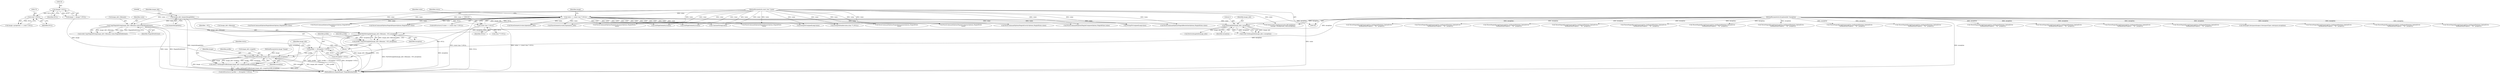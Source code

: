 digraph "0_ImageMagick_b61d35eaccc0a7ddeff8a1c3abfcd0a43ccf210b@pointer" {
"1001013" [label="(Call,FileToStringInfo(image_info->filename,~0UL,exception))"];
"1000999" [label="(Call,CopyMagickString(image_info->filename,value,MagickPathExtent))"];
"1000190" [label="(Call,value == (const char *) NULL)"];
"1000141" [label="(MethodParameterIn,const char *value)"];
"1000192" [label="(Call,(const char *) NULL)"];
"1000178" [label="(Call,(void *) NULL)"];
"1000149" [label="(Call,(Image *) NULL)"];
"1001007" [label="(Call,SetImageInfo(image_info,1,exception))"];
"1000994" [label="(Call,image_info=AcquireImageInfo())"];
"1000142" [label="(MethodParameterIn,ExceptionInfo *exception)"];
"1001011" [label="(Call,profile=FileToStringInfo(image_info->filename,~0UL,exception))"];
"1001020" [label="(Call,profile != (StringInfo *) NULL)"];
"1001027" [label="(Call,SetImageProfile(image,image_info->magick,profile,exception))"];
"1001025" [label="(Call,status=SetImageProfile(image,image_info->magick,profile,exception))"];
"1001013" [label="(Call,FileToStringInfo(image_info->filename,~0UL,exception))"];
"1001017" [label="(Identifier,~0UL)"];
"1001103" [label="(Call,ThrowMagickException(exception,GetMagickModule(),OptionError,\n            \"SetReadOnlyProperty\",\"`%s'\",property))"];
"1001027" [label="(Call,SetImageProfile(image,image_info->magick,profile,exception))"];
"1000386" [label="(Call,ParseGeometry(value,&geometry_info))"];
"1000257" [label="(Call,QueryColorCompliance(value,AllCompliance,\n               &image->background_color,exception))"];
"1000997" [label="(Call,(void) CopyMagickString(image_info->filename,value,MagickPathExtent))"];
"1000615" [label="(Call,ThrowMagickException(exception,GetMagickModule(),OptionError,\n            \"SetReadOnlyProperty\",\"`%s'\",property))"];
"1001003" [label="(Identifier,value)"];
"1000927" [label="(Call,ThrowMagickException(exception,GetMagickModule(),OptionError,\n            \"SetReadOnlyProperty\",\"`%s'\",property))"];
"1000994" [label="(Call,image_info=AcquireImageInfo())"];
"1001008" [label="(Identifier,image_info)"];
"1000139" [label="(MethodParameterIn,Image *image)"];
"1001014" [label="(Call,image_info->filename)"];
"1000497" [label="(Call,ThrowMagickException(exception,GetMagickModule(),OptionError,\n            \"SetReadOnlyProperty\",\"`%s'\",property))"];
"1001007" [label="(Call,SetImageInfo(image_info,1,exception))"];
"1000180" [label="(Identifier,NULL)"];
"1000297" [label="(Call,ParseCommandOption(MagickColorspaceOptions,MagickFalse,\n            value))"];
"1000996" [label="(Call,AcquireImageInfo())"];
"1000664" [label="(Call,(char **) NULL)"];
"1000308" [label="(Call,SetImageColorspace(image,(ColorspaceType) colorspace,exception))"];
"1001029" [label="(Call,image_info->magick)"];
"1001210" [label="(Call,ThrowMagickException(exception,GetMagickModule(),OptionError,\n            \"SetReadOnlyProperty\",\"`%s'\",property))"];
"1000662" [label="(Call,StringToDouble(value,(char **) NULL))"];
"1001010" [label="(Identifier,exception)"];
"1000991" [label="(Block,)"];
"1000679" [label="(Call,ParseCommandOption(MagickGravityOptions,MagickFalse,value))"];
"1000734" [label="(Call,ParseCommandOption(MagickIntentOptions,MagickFalse,value))"];
"1000194" [label="(Identifier,NULL)"];
"1000906" [label="(Call,ThrowMagickException(exception,GetMagickModule(),OptionError,\n             \"SetReadOnlyProperty\",\"`%s'\",property))"];
"1000950" [label="(Call,GetPageGeometry(value))"];
"1001019" [label="(ControlStructure,if (profile != (StringInfo *) NULL))"];
"1000324" [label="(Call,ParseCommandOption(MagickComposeOptions,MagickFalse,value))"];
"1000568" [label="(Call,StringToUnsignedLong(value))"];
"1001004" [label="(Identifier,MagickPathExtent)"];
"1001021" [label="(Identifier,profile)"];
"1000191" [label="(Identifier,value)"];
"1000999" [label="(Call,CopyMagickString(image_info->filename,value,MagickPathExtent))"];
"1000792" [label="(Call,ParseCommandOption(MagickInterpolateOptions,MagickFalse,\n            value))"];
"1000189" [label="(ControlStructure,if (value == (const char *) NULL))"];
"1001009" [label="(Literal,1)"];
"1000821" [label="(Call,ThrowMagickException(exception,GetMagickModule(),OptionError,\n            \"SetReadOnlyProperty\",\"`%s'\",property))"];
"1000235" [label="(Call,ThrowMagickException(exception,GetMagickModule(),OptionError,\n            \"SetReadOnlyProperty\",\"`%s'\",property))"];
"1001011" [label="(Call,profile=FileToStringInfo(image_info->filename,~0UL,exception))"];
"1001033" [label="(Identifier,exception)"];
"1000866" [label="(Call,StringToUnsignedLong(value))"];
"1001036" [label="(Call,DestroyImageInfo(image_info))"];
"1001054" [label="(Call,ParseCommandOption(MagickIntentOptions,MagickFalse,\n            value))"];
"1000582" [label="(Call,ParseCommandOption(MagickDisposeOptions,MagickFalse,value))"];
"1000151" [label="(Identifier,NULL)"];
"1000190" [label="(Call,value == (const char *) NULL)"];
"1000995" [label="(Identifier,image_info)"];
"1000141" [label="(MethodParameterIn,const char *value)"];
"1000200" [label="(Identifier,status)"];
"1000711" [label="(Call,ThrowMagickException(exception,GetMagickModule(),OptionError,\n            \"SetReadOnlyProperty\",\"`%s'\",property))"];
"1000638" [label="(Call,ThrowMagickException(exception,GetMagickModule(),OptionError,\n            \"SetReadOnlyProperty\",\"`%s'\",property))"];
"1001025" [label="(Call,status=SetImageProfile(image,image_info->magick,profile,exception))"];
"1000142" [label="(MethodParameterIn,ExceptionInfo *exception)"];
"1001233" [label="(Call,ThrowMagickException(exception,GetMagickModule(),OptionError,\n            \"SetReadOnlyProperty\",\"`%s'\",property))"];
"1000197" [label="(Identifier,image)"];
"1001012" [label="(Identifier,profile)"];
"1001026" [label="(Identifier,status)"];
"1000516" [label="(Call,ParseGeometry(value,&geometry_info))"];
"1001253" [label="(Call,ConstantString(value))"];
"1000976" [label="(Call,ThrowMagickException(exception,GetMagickModule(),OptionError,\n            \"SetReadOnlyProperty\",\"`%s'\",property))"];
"1000149" [label="(Call,(Image *) NULL)"];
"1001022" [label="(Call,(StringInfo *) NULL)"];
"1000147" [label="(Call,image != (Image *) NULL)"];
"1000842" [label="(Call,ThrowMagickException(exception,GetMagickModule(),OptionError,\n            \"SetReadOnlyProperty\",\"`%s'\",property))"];
"1001000" [label="(Call,image_info->filename)"];
"1001156" [label="(Call,ParseCommandOption(MagickResolutionOptions,MagickFalse,value))"];
"1000192" [label="(Call,(const char *) NULL)"];
"1000210" [label="(Call,ThrowMagickException(exception,GetMagickModule(),OptionError,\n         \"SetReadOnlyProperty\",\"`%s'\",property))"];
"1001188" [label="(Call,ThrowMagickException(exception,GetMagickModule(),OptionError,\n            \"SetReadOnlyProperty\",\"`%s'\",property))"];
"1001126" [label="(Call,GetPageGeometry(value))"];
"1001257" [label="(MethodReturn,MagickExport MagickBooleanType)"];
"1001028" [label="(Identifier,image)"];
"1000174" [label="(Call,image->properties == (void *) NULL)"];
"1000178" [label="(Call,(void *) NULL)"];
"1001005" [label="(Call,(void) SetImageInfo(image_info,1,exception))"];
"1001018" [label="(Identifier,exception)"];
"1000763" [label="(Call,ParseCommandOption(MagickIntentOptions,MagickFalse,\n            value))"];
"1001020" [label="(Call,profile != (StringInfo *) NULL)"];
"1000278" [label="(Call,ThrowMagickException(exception,GetMagickModule(),OptionError,\n            \"SetReadOnlyProperty\",\"`%s'\",property))"];
"1000353" [label="(Call,ParseCommandOption(MagickCompressOptions,MagickFalse,\n            value))"];
"1001035" [label="(Identifier,image_info)"];
"1001032" [label="(Identifier,profile)"];
"1001013" -> "1001011"  [label="AST: "];
"1001013" -> "1001018"  [label="CFG: "];
"1001014" -> "1001013"  [label="AST: "];
"1001017" -> "1001013"  [label="AST: "];
"1001018" -> "1001013"  [label="AST: "];
"1001011" -> "1001013"  [label="CFG: "];
"1001013" -> "1001257"  [label="DDG: exception"];
"1001013" -> "1001257"  [label="DDG: image_info->filename"];
"1001013" -> "1001257"  [label="DDG: ~0UL"];
"1001013" -> "1001011"  [label="DDG: image_info->filename"];
"1001013" -> "1001011"  [label="DDG: ~0UL"];
"1001013" -> "1001011"  [label="DDG: exception"];
"1000999" -> "1001013"  [label="DDG: image_info->filename"];
"1001007" -> "1001013"  [label="DDG: exception"];
"1000142" -> "1001013"  [label="DDG: exception"];
"1001013" -> "1001027"  [label="DDG: exception"];
"1000999" -> "1000997"  [label="AST: "];
"1000999" -> "1001004"  [label="CFG: "];
"1001000" -> "1000999"  [label="AST: "];
"1001003" -> "1000999"  [label="AST: "];
"1001004" -> "1000999"  [label="AST: "];
"1000997" -> "1000999"  [label="CFG: "];
"1000999" -> "1001257"  [label="DDG: value"];
"1000999" -> "1001257"  [label="DDG: MagickPathExtent"];
"1000999" -> "1000997"  [label="DDG: image_info->filename"];
"1000999" -> "1000997"  [label="DDG: value"];
"1000999" -> "1000997"  [label="DDG: MagickPathExtent"];
"1000190" -> "1000999"  [label="DDG: value"];
"1000141" -> "1000999"  [label="DDG: value"];
"1000190" -> "1000189"  [label="AST: "];
"1000190" -> "1000192"  [label="CFG: "];
"1000191" -> "1000190"  [label="AST: "];
"1000192" -> "1000190"  [label="AST: "];
"1000197" -> "1000190"  [label="CFG: "];
"1000200" -> "1000190"  [label="CFG: "];
"1000190" -> "1001257"  [label="DDG: value == (const char *) NULL"];
"1000190" -> "1001257"  [label="DDG: value"];
"1000190" -> "1001257"  [label="DDG: (const char *) NULL"];
"1000141" -> "1000190"  [label="DDG: value"];
"1000192" -> "1000190"  [label="DDG: NULL"];
"1000190" -> "1000257"  [label="DDG: value"];
"1000190" -> "1000297"  [label="DDG: value"];
"1000190" -> "1000324"  [label="DDG: value"];
"1000190" -> "1000353"  [label="DDG: value"];
"1000190" -> "1000386"  [label="DDG: value"];
"1000190" -> "1000516"  [label="DDG: value"];
"1000190" -> "1000568"  [label="DDG: value"];
"1000190" -> "1000582"  [label="DDG: value"];
"1000190" -> "1000662"  [label="DDG: value"];
"1000190" -> "1000679"  [label="DDG: value"];
"1000190" -> "1000734"  [label="DDG: value"];
"1000190" -> "1000763"  [label="DDG: value"];
"1000190" -> "1000792"  [label="DDG: value"];
"1000190" -> "1000866"  [label="DDG: value"];
"1000190" -> "1000950"  [label="DDG: value"];
"1000190" -> "1001054"  [label="DDG: value"];
"1000190" -> "1001126"  [label="DDG: value"];
"1000190" -> "1001156"  [label="DDG: value"];
"1000190" -> "1001253"  [label="DDG: value"];
"1000141" -> "1000138"  [label="AST: "];
"1000141" -> "1001257"  [label="DDG: value"];
"1000141" -> "1000257"  [label="DDG: value"];
"1000141" -> "1000297"  [label="DDG: value"];
"1000141" -> "1000324"  [label="DDG: value"];
"1000141" -> "1000353"  [label="DDG: value"];
"1000141" -> "1000386"  [label="DDG: value"];
"1000141" -> "1000516"  [label="DDG: value"];
"1000141" -> "1000568"  [label="DDG: value"];
"1000141" -> "1000582"  [label="DDG: value"];
"1000141" -> "1000662"  [label="DDG: value"];
"1000141" -> "1000679"  [label="DDG: value"];
"1000141" -> "1000734"  [label="DDG: value"];
"1000141" -> "1000763"  [label="DDG: value"];
"1000141" -> "1000792"  [label="DDG: value"];
"1000141" -> "1000866"  [label="DDG: value"];
"1000141" -> "1000950"  [label="DDG: value"];
"1000141" -> "1001054"  [label="DDG: value"];
"1000141" -> "1001126"  [label="DDG: value"];
"1000141" -> "1001156"  [label="DDG: value"];
"1000141" -> "1001253"  [label="DDG: value"];
"1000192" -> "1000194"  [label="CFG: "];
"1000193" -> "1000192"  [label="AST: "];
"1000194" -> "1000192"  [label="AST: "];
"1000192" -> "1001257"  [label="DDG: NULL"];
"1000178" -> "1000192"  [label="DDG: NULL"];
"1000192" -> "1000664"  [label="DDG: NULL"];
"1000192" -> "1001022"  [label="DDG: NULL"];
"1000178" -> "1000174"  [label="AST: "];
"1000178" -> "1000180"  [label="CFG: "];
"1000179" -> "1000178"  [label="AST: "];
"1000180" -> "1000178"  [label="AST: "];
"1000174" -> "1000178"  [label="CFG: "];
"1000178" -> "1000174"  [label="DDG: NULL"];
"1000149" -> "1000178"  [label="DDG: NULL"];
"1000149" -> "1000147"  [label="AST: "];
"1000149" -> "1000151"  [label="CFG: "];
"1000150" -> "1000149"  [label="AST: "];
"1000151" -> "1000149"  [label="AST: "];
"1000147" -> "1000149"  [label="CFG: "];
"1000149" -> "1000147"  [label="DDG: NULL"];
"1001007" -> "1001005"  [label="AST: "];
"1001007" -> "1001010"  [label="CFG: "];
"1001008" -> "1001007"  [label="AST: "];
"1001009" -> "1001007"  [label="AST: "];
"1001010" -> "1001007"  [label="AST: "];
"1001005" -> "1001007"  [label="CFG: "];
"1001007" -> "1001005"  [label="DDG: image_info"];
"1001007" -> "1001005"  [label="DDG: 1"];
"1001007" -> "1001005"  [label="DDG: exception"];
"1000994" -> "1001007"  [label="DDG: image_info"];
"1000142" -> "1001007"  [label="DDG: exception"];
"1001007" -> "1001036"  [label="DDG: image_info"];
"1000994" -> "1000991"  [label="AST: "];
"1000994" -> "1000996"  [label="CFG: "];
"1000995" -> "1000994"  [label="AST: "];
"1000996" -> "1000994"  [label="AST: "];
"1000998" -> "1000994"  [label="CFG: "];
"1000994" -> "1001257"  [label="DDG: AcquireImageInfo()"];
"1000142" -> "1000138"  [label="AST: "];
"1000142" -> "1001257"  [label="DDG: exception"];
"1000142" -> "1000210"  [label="DDG: exception"];
"1000142" -> "1000235"  [label="DDG: exception"];
"1000142" -> "1000257"  [label="DDG: exception"];
"1000142" -> "1000278"  [label="DDG: exception"];
"1000142" -> "1000308"  [label="DDG: exception"];
"1000142" -> "1000497"  [label="DDG: exception"];
"1000142" -> "1000615"  [label="DDG: exception"];
"1000142" -> "1000638"  [label="DDG: exception"];
"1000142" -> "1000711"  [label="DDG: exception"];
"1000142" -> "1000821"  [label="DDG: exception"];
"1000142" -> "1000842"  [label="DDG: exception"];
"1000142" -> "1000906"  [label="DDG: exception"];
"1000142" -> "1000927"  [label="DDG: exception"];
"1000142" -> "1000976"  [label="DDG: exception"];
"1000142" -> "1001027"  [label="DDG: exception"];
"1000142" -> "1001103"  [label="DDG: exception"];
"1000142" -> "1001188"  [label="DDG: exception"];
"1000142" -> "1001210"  [label="DDG: exception"];
"1000142" -> "1001233"  [label="DDG: exception"];
"1001011" -> "1000991"  [label="AST: "];
"1001012" -> "1001011"  [label="AST: "];
"1001021" -> "1001011"  [label="CFG: "];
"1001011" -> "1001257"  [label="DDG: FileToStringInfo(image_info->filename,~0UL,exception)"];
"1001011" -> "1001020"  [label="DDG: profile"];
"1001020" -> "1001019"  [label="AST: "];
"1001020" -> "1001022"  [label="CFG: "];
"1001021" -> "1001020"  [label="AST: "];
"1001022" -> "1001020"  [label="AST: "];
"1001026" -> "1001020"  [label="CFG: "];
"1001035" -> "1001020"  [label="CFG: "];
"1001020" -> "1001257"  [label="DDG: profile"];
"1001020" -> "1001257"  [label="DDG: profile != (StringInfo *) NULL"];
"1001020" -> "1001257"  [label="DDG: (StringInfo *) NULL"];
"1001022" -> "1001020"  [label="DDG: NULL"];
"1001020" -> "1001027"  [label="DDG: profile"];
"1001027" -> "1001025"  [label="AST: "];
"1001027" -> "1001033"  [label="CFG: "];
"1001028" -> "1001027"  [label="AST: "];
"1001029" -> "1001027"  [label="AST: "];
"1001032" -> "1001027"  [label="AST: "];
"1001033" -> "1001027"  [label="AST: "];
"1001025" -> "1001027"  [label="CFG: "];
"1001027" -> "1001257"  [label="DDG: image"];
"1001027" -> "1001257"  [label="DDG: exception"];
"1001027" -> "1001257"  [label="DDG: image_info->magick"];
"1001027" -> "1001257"  [label="DDG: profile"];
"1001027" -> "1001025"  [label="DDG: image"];
"1001027" -> "1001025"  [label="DDG: image_info->magick"];
"1001027" -> "1001025"  [label="DDG: profile"];
"1001027" -> "1001025"  [label="DDG: exception"];
"1000147" -> "1001027"  [label="DDG: image"];
"1000139" -> "1001027"  [label="DDG: image"];
"1001025" -> "1001019"  [label="AST: "];
"1001026" -> "1001025"  [label="AST: "];
"1001035" -> "1001025"  [label="CFG: "];
"1001025" -> "1001257"  [label="DDG: status"];
"1001025" -> "1001257"  [label="DDG: SetImageProfile(image,image_info->magick,profile,exception)"];
}

